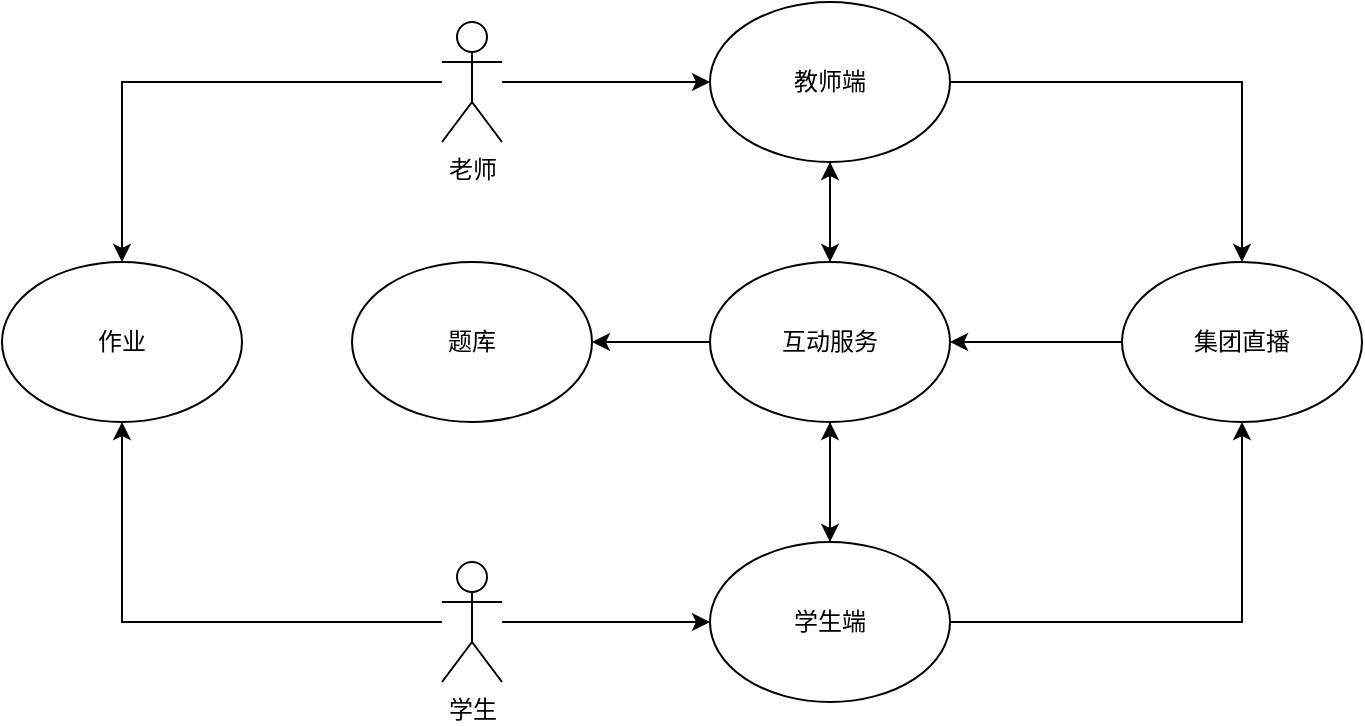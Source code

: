 <mxfile version="13.9.8" type="github">
  <diagram id="NDPbMqgg9MDp4moAePaq" name="Page-1">
    <mxGraphModel dx="1553" dy="938" grid="1" gridSize="10" guides="1" tooltips="1" connect="1" arrows="1" fold="1" page="1" pageScale="1" pageWidth="827" pageHeight="1169" math="0" shadow="0">
      <root>
        <mxCell id="0" />
        <mxCell id="1" parent="0" />
        <mxCell id="SS5QTmyhc0jkKjKXeLdW-1" style="edgeStyle=orthogonalEdgeStyle;rounded=0;orthogonalLoop=1;jettySize=auto;html=1;entryX=0.5;entryY=0;entryDx=0;entryDy=0;" parent="1" source="SS5QTmyhc0jkKjKXeLdW-3" target="SS5QTmyhc0jkKjKXeLdW-16" edge="1">
          <mxGeometry relative="1" as="geometry" />
        </mxCell>
        <mxCell id="SS5QTmyhc0jkKjKXeLdW-2" style="edgeStyle=orthogonalEdgeStyle;rounded=0;orthogonalLoop=1;jettySize=auto;html=1;entryX=0.5;entryY=0;entryDx=0;entryDy=0;" parent="1" source="SS5QTmyhc0jkKjKXeLdW-3" target="SS5QTmyhc0jkKjKXeLdW-18" edge="1">
          <mxGeometry relative="1" as="geometry" />
        </mxCell>
        <mxCell id="SS5QTmyhc0jkKjKXeLdW-3" value="教师端" style="ellipse;whiteSpace=wrap;html=1;" parent="1" vertex="1">
          <mxGeometry x="434" y="70" width="120" height="80" as="geometry" />
        </mxCell>
        <mxCell id="SS5QTmyhc0jkKjKXeLdW-4" style="edgeStyle=orthogonalEdgeStyle;rounded=0;orthogonalLoop=1;jettySize=auto;html=1;entryX=0;entryY=0.5;entryDx=0;entryDy=0;" parent="1" source="SS5QTmyhc0jkKjKXeLdW-6" target="SS5QTmyhc0jkKjKXeLdW-3" edge="1">
          <mxGeometry relative="1" as="geometry" />
        </mxCell>
        <mxCell id="SS5QTmyhc0jkKjKXeLdW-5" style="edgeStyle=orthogonalEdgeStyle;rounded=0;orthogonalLoop=1;jettySize=auto;html=1;entryX=0.5;entryY=0;entryDx=0;entryDy=0;" parent="1" source="SS5QTmyhc0jkKjKXeLdW-6" target="SS5QTmyhc0jkKjKXeLdW-19" edge="1">
          <mxGeometry relative="1" as="geometry" />
        </mxCell>
        <mxCell id="SS5QTmyhc0jkKjKXeLdW-6" value="老师" style="shape=umlActor;verticalLabelPosition=bottom;verticalAlign=top;html=1;outlineConnect=0;" parent="1" vertex="1">
          <mxGeometry x="300" y="80" width="30" height="60" as="geometry" />
        </mxCell>
        <mxCell id="SS5QTmyhc0jkKjKXeLdW-7" style="edgeStyle=orthogonalEdgeStyle;rounded=0;orthogonalLoop=1;jettySize=auto;html=1;" parent="1" source="SS5QTmyhc0jkKjKXeLdW-9" target="SS5QTmyhc0jkKjKXeLdW-12" edge="1">
          <mxGeometry relative="1" as="geometry" />
        </mxCell>
        <mxCell id="SS5QTmyhc0jkKjKXeLdW-8" style="edgeStyle=orthogonalEdgeStyle;rounded=0;orthogonalLoop=1;jettySize=auto;html=1;entryX=0.5;entryY=1;entryDx=0;entryDy=0;" parent="1" source="SS5QTmyhc0jkKjKXeLdW-9" target="SS5QTmyhc0jkKjKXeLdW-19" edge="1">
          <mxGeometry relative="1" as="geometry" />
        </mxCell>
        <mxCell id="SS5QTmyhc0jkKjKXeLdW-9" value="学生" style="shape=umlActor;verticalLabelPosition=bottom;verticalAlign=top;html=1;outlineConnect=0;" parent="1" vertex="1">
          <mxGeometry x="300" y="350" width="30" height="60" as="geometry" />
        </mxCell>
        <mxCell id="SS5QTmyhc0jkKjKXeLdW-10" style="edgeStyle=orthogonalEdgeStyle;rounded=0;orthogonalLoop=1;jettySize=auto;html=1;entryX=0.5;entryY=1;entryDx=0;entryDy=0;" parent="1" source="SS5QTmyhc0jkKjKXeLdW-12" target="SS5QTmyhc0jkKjKXeLdW-16" edge="1">
          <mxGeometry relative="1" as="geometry" />
        </mxCell>
        <mxCell id="SS5QTmyhc0jkKjKXeLdW-11" style="edgeStyle=orthogonalEdgeStyle;rounded=0;orthogonalLoop=1;jettySize=auto;html=1;entryX=0.5;entryY=1;entryDx=0;entryDy=0;" parent="1" source="SS5QTmyhc0jkKjKXeLdW-12" target="SS5QTmyhc0jkKjKXeLdW-18" edge="1">
          <mxGeometry relative="1" as="geometry" />
        </mxCell>
        <mxCell id="SS5QTmyhc0jkKjKXeLdW-12" value="学生端" style="ellipse;whiteSpace=wrap;html=1;" parent="1" vertex="1">
          <mxGeometry x="434" y="340" width="120" height="80" as="geometry" />
        </mxCell>
        <mxCell id="SS5QTmyhc0jkKjKXeLdW-13" style="edgeStyle=orthogonalEdgeStyle;rounded=0;orthogonalLoop=1;jettySize=auto;html=1;entryX=0.5;entryY=0;entryDx=0;entryDy=0;" parent="1" source="SS5QTmyhc0jkKjKXeLdW-16" target="SS5QTmyhc0jkKjKXeLdW-12" edge="1">
          <mxGeometry relative="1" as="geometry" />
        </mxCell>
        <mxCell id="SS5QTmyhc0jkKjKXeLdW-14" style="edgeStyle=orthogonalEdgeStyle;rounded=0;orthogonalLoop=1;jettySize=auto;html=1;entryX=0.5;entryY=1;entryDx=0;entryDy=0;" parent="1" source="SS5QTmyhc0jkKjKXeLdW-16" target="SS5QTmyhc0jkKjKXeLdW-3" edge="1">
          <mxGeometry relative="1" as="geometry" />
        </mxCell>
        <mxCell id="SS5QTmyhc0jkKjKXeLdW-15" style="edgeStyle=orthogonalEdgeStyle;rounded=0;orthogonalLoop=1;jettySize=auto;html=1;entryX=1;entryY=0.5;entryDx=0;entryDy=0;" parent="1" source="SS5QTmyhc0jkKjKXeLdW-16" target="SS5QTmyhc0jkKjKXeLdW-20" edge="1">
          <mxGeometry relative="1" as="geometry" />
        </mxCell>
        <mxCell id="SS5QTmyhc0jkKjKXeLdW-16" value="互动服务" style="ellipse;whiteSpace=wrap;html=1;" parent="1" vertex="1">
          <mxGeometry x="434" y="200" width="120" height="80" as="geometry" />
        </mxCell>
        <mxCell id="SS5QTmyhc0jkKjKXeLdW-17" style="edgeStyle=orthogonalEdgeStyle;rounded=0;orthogonalLoop=1;jettySize=auto;html=1;entryX=1;entryY=0.5;entryDx=0;entryDy=0;" parent="1" source="SS5QTmyhc0jkKjKXeLdW-18" target="SS5QTmyhc0jkKjKXeLdW-16" edge="1">
          <mxGeometry relative="1" as="geometry" />
        </mxCell>
        <mxCell id="SS5QTmyhc0jkKjKXeLdW-18" value="集团直播" style="ellipse;whiteSpace=wrap;html=1;" parent="1" vertex="1">
          <mxGeometry x="640" y="200" width="120" height="80" as="geometry" />
        </mxCell>
        <mxCell id="SS5QTmyhc0jkKjKXeLdW-19" value="作业" style="ellipse;whiteSpace=wrap;html=1;" parent="1" vertex="1">
          <mxGeometry x="80" y="200" width="120" height="80" as="geometry" />
        </mxCell>
        <mxCell id="SS5QTmyhc0jkKjKXeLdW-20" value="题库" style="ellipse;whiteSpace=wrap;html=1;" parent="1" vertex="1">
          <mxGeometry x="255" y="200" width="120" height="80" as="geometry" />
        </mxCell>
      </root>
    </mxGraphModel>
  </diagram>
</mxfile>
